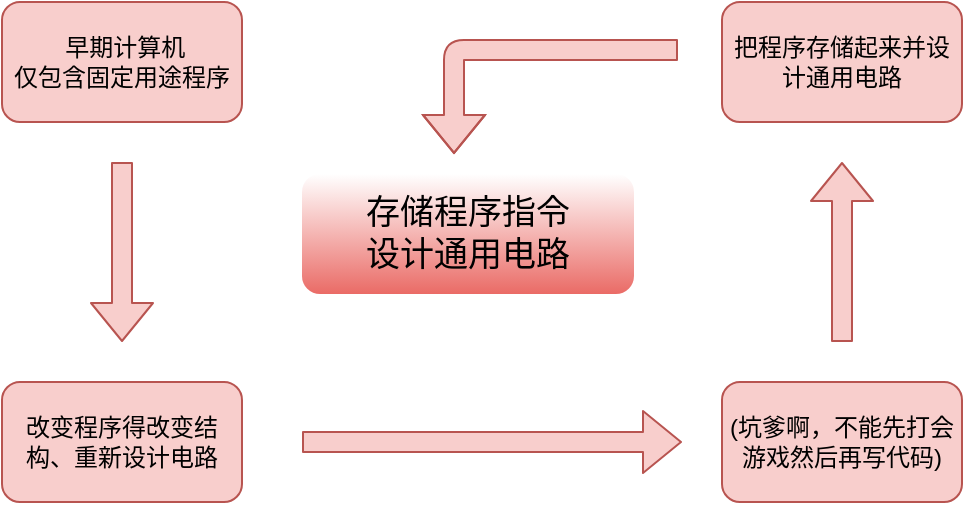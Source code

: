 <mxfile version="11.1.4" type="github"><diagram id="M7dtv8l9RCnUTT32Ogt6" name="第 1 页"><mxGraphModel dx="981" dy="533" grid="1" gridSize="2" guides="1" tooltips="1" connect="1" arrows="1" fold="1" page="1" pageScale="1" pageWidth="1652" pageHeight="1169" math="0" shadow="0"><root><mxCell id="0"/><mxCell id="1" parent="0"/><mxCell id="kUs85SFDNvaxLLO05TLx-2" value="&amp;nbsp;早期计算机&lt;br&gt;仅包含固定用途程序" style="rounded=1;whiteSpace=wrap;html=1;fillColor=#f8cecc;strokeColor=#b85450;" vertex="1" parent="1"><mxGeometry x="400" y="200" width="120" height="60" as="geometry"/></mxCell><mxCell id="kUs85SFDNvaxLLO05TLx-3" value="(坑爹啊，不能先打会游戏然后再写代码)" style="rounded=1;whiteSpace=wrap;html=1;fillColor=#f8cecc;strokeColor=#b85450;" vertex="1" parent="1"><mxGeometry x="760" y="390" width="120" height="60" as="geometry"/></mxCell><mxCell id="kUs85SFDNvaxLLO05TLx-4" value="改变程序得改变结构、重新设计电路" style="rounded=1;whiteSpace=wrap;html=1;fillColor=#f8cecc;strokeColor=#b85450;" vertex="1" parent="1"><mxGeometry x="400" y="390" width="120" height="60" as="geometry"/></mxCell><mxCell id="kUs85SFDNvaxLLO05TLx-5" value="把程序存储起来并设计通用电路" style="rounded=1;whiteSpace=wrap;html=1;fillColor=#f8cecc;strokeColor=#b85450;" vertex="1" parent="1"><mxGeometry x="760" y="200" width="120" height="60" as="geometry"/></mxCell><mxCell id="kUs85SFDNvaxLLO05TLx-6" value="" style="shape=flexArrow;endArrow=classic;html=1;fillColor=#f8cecc;strokeColor=#b85450;" edge="1" parent="1"><mxGeometry width="50" height="50" relative="1" as="geometry"><mxPoint x="460" y="280" as="sourcePoint"/><mxPoint x="460" y="370" as="targetPoint"/></mxGeometry></mxCell><mxCell id="kUs85SFDNvaxLLO05TLx-7" value="" style="shape=flexArrow;endArrow=classic;html=1;fillColor=#f8cecc;strokeColor=#b85450;" edge="1" parent="1"><mxGeometry width="50" height="50" relative="1" as="geometry"><mxPoint x="550" y="420" as="sourcePoint"/><mxPoint x="740" y="420" as="targetPoint"/></mxGeometry></mxCell><mxCell id="kUs85SFDNvaxLLO05TLx-8" value="" style="shape=flexArrow;endArrow=classic;html=1;fillColor=#f8cecc;strokeColor=#b85450;" edge="1" parent="1"><mxGeometry width="50" height="50" relative="1" as="geometry"><mxPoint x="820" y="370" as="sourcePoint"/><mxPoint x="820" y="280" as="targetPoint"/></mxGeometry></mxCell><mxCell id="kUs85SFDNvaxLLO05TLx-9" value="" style="shape=flexArrow;endArrow=classic;html=1;fillColor=#f8cecc;strokeColor=#b85450;" edge="1" parent="1"><mxGeometry width="50" height="50" relative="1" as="geometry"><mxPoint x="738" y="224" as="sourcePoint"/><mxPoint x="626" y="276" as="targetPoint"/><Array as="points"><mxPoint x="626" y="224"/></Array></mxGeometry></mxCell><mxCell id="kUs85SFDNvaxLLO05TLx-10" value="&lt;font style=&quot;font-size: 17px&quot;&gt;存储程序指令&lt;br&gt;设计通用电路&lt;/font&gt;" style="rounded=1;whiteSpace=wrap;html=1;strokeColor=none;gradientColor=#EA6B66;" vertex="1" parent="1"><mxGeometry x="550" y="286" width="166" height="60" as="geometry"/></mxCell></root></mxGraphModel></diagram></mxfile>